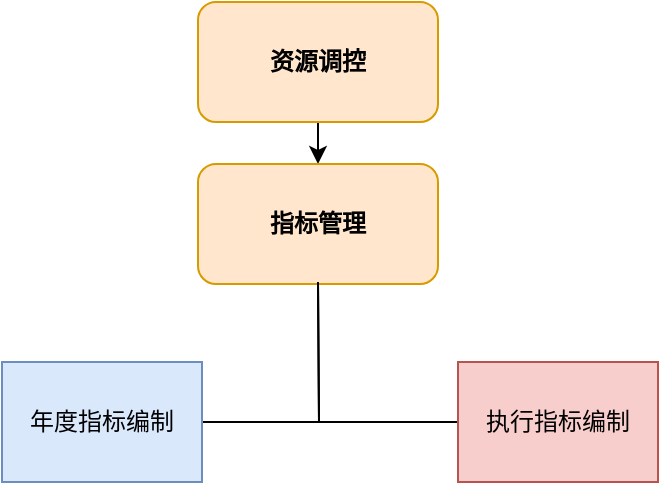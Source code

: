 <mxfile version="28.1.2">
  <diagram name="第 1 页" id="uxVhiXiy4YMAhK3iKIYt">
    <mxGraphModel dx="946" dy="541" grid="0" gridSize="10" guides="1" tooltips="1" connect="1" arrows="1" fold="1" page="1" pageScale="1" pageWidth="1654" pageHeight="1169" math="0" shadow="0">
      <root>
        <mxCell id="0" />
        <mxCell id="1" parent="0" />
        <mxCell id="FnIHT5pYeZ_xfr5wdZOx-3" value="" style="edgeStyle=orthogonalEdgeStyle;rounded=0;orthogonalLoop=1;jettySize=auto;html=1;" edge="1" parent="1" source="FnIHT5pYeZ_xfr5wdZOx-1" target="FnIHT5pYeZ_xfr5wdZOx-2">
          <mxGeometry relative="1" as="geometry" />
        </mxCell>
        <mxCell id="FnIHT5pYeZ_xfr5wdZOx-1" value="资源调控" style="rounded=1;whiteSpace=wrap;html=1;fillColor=#ffe6cc;strokeColor=#d79b00;fontStyle=1" vertex="1" parent="1">
          <mxGeometry x="390" y="55" width="120" height="60" as="geometry" />
        </mxCell>
        <mxCell id="FnIHT5pYeZ_xfr5wdZOx-2" value="指标管理" style="whiteSpace=wrap;html=1;fillColor=#ffe6cc;strokeColor=#d79b00;rounded=1;fontStyle=1;" vertex="1" parent="1">
          <mxGeometry x="390" y="136" width="120" height="60" as="geometry" />
        </mxCell>
        <mxCell id="FnIHT5pYeZ_xfr5wdZOx-10" value="" style="edgeStyle=orthogonalEdgeStyle;sourcePerimeterSpacing=0;targetPerimeterSpacing=0;startArrow=none;endArrow=none;rounded=0;targetPortConstraint=eastwest;sourcePortConstraint=northsouth;curved=0;rounded=0;" edge="1" target="FnIHT5pYeZ_xfr5wdZOx-12" parent="1">
          <mxGeometry relative="1" as="geometry">
            <mxPoint x="450" y="195" as="sourcePoint" />
          </mxGeometry>
        </mxCell>
        <mxCell id="FnIHT5pYeZ_xfr5wdZOx-11" value="" style="edgeStyle=orthogonalEdgeStyle;sourcePerimeterSpacing=0;targetPerimeterSpacing=0;startArrow=none;endArrow=none;rounded=0;targetPortConstraint=eastwest;sourcePortConstraint=northsouth;curved=0;rounded=0;" edge="1" target="FnIHT5pYeZ_xfr5wdZOx-13" parent="1">
          <mxGeometry relative="1" as="geometry">
            <mxPoint x="450" y="195" as="sourcePoint" />
          </mxGeometry>
        </mxCell>
        <mxCell id="FnIHT5pYeZ_xfr5wdZOx-12" value="年度指标编制" style="whiteSpace=wrap;html=1;align=center;verticalAlign=middle;treeFolding=1;treeMoving=1;fillColor=#dae8fc;strokeColor=#6c8ebf;" vertex="1" parent="1">
          <mxGeometry x="292" y="235" width="100" height="60" as="geometry" />
        </mxCell>
        <mxCell id="FnIHT5pYeZ_xfr5wdZOx-13" value="执行指标编制" style="whiteSpace=wrap;html=1;align=center;verticalAlign=middle;treeFolding=1;treeMoving=1;fillColor=#f8cecc;strokeColor=#b85450;" vertex="1" parent="1">
          <mxGeometry x="520" y="235" width="100" height="60" as="geometry" />
        </mxCell>
      </root>
    </mxGraphModel>
  </diagram>
</mxfile>
